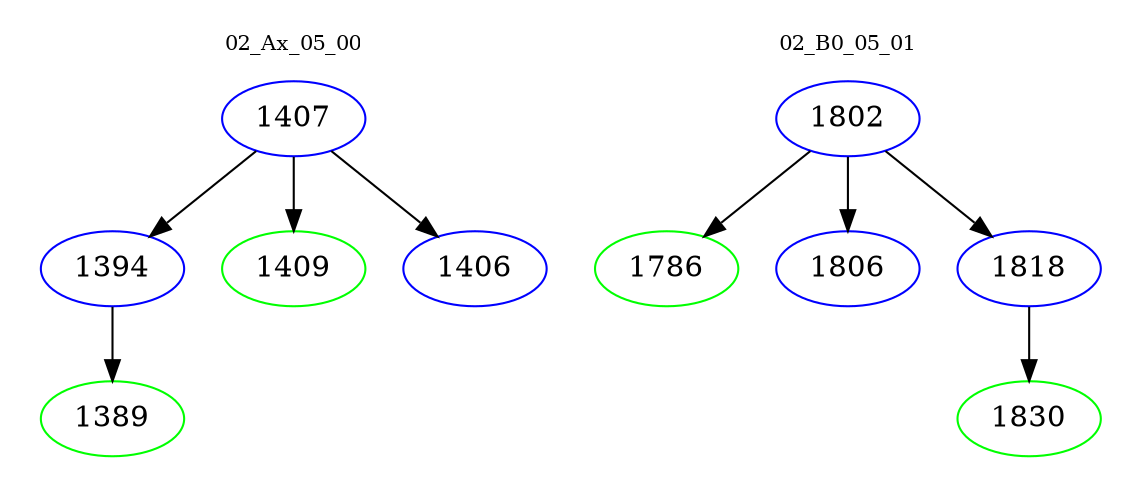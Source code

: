 digraph{
subgraph cluster_0 {
color = white
label = "02_Ax_05_00";
fontsize=10;
T0_1407 [label="1407", color="blue"]
T0_1407 -> T0_1394 [color="black"]
T0_1394 [label="1394", color="blue"]
T0_1394 -> T0_1389 [color="black"]
T0_1389 [label="1389", color="green"]
T0_1407 -> T0_1409 [color="black"]
T0_1409 [label="1409", color="green"]
T0_1407 -> T0_1406 [color="black"]
T0_1406 [label="1406", color="blue"]
}
subgraph cluster_1 {
color = white
label = "02_B0_05_01";
fontsize=10;
T1_1802 [label="1802", color="blue"]
T1_1802 -> T1_1786 [color="black"]
T1_1786 [label="1786", color="green"]
T1_1802 -> T1_1806 [color="black"]
T1_1806 [label="1806", color="blue"]
T1_1802 -> T1_1818 [color="black"]
T1_1818 [label="1818", color="blue"]
T1_1818 -> T1_1830 [color="black"]
T1_1830 [label="1830", color="green"]
}
}
